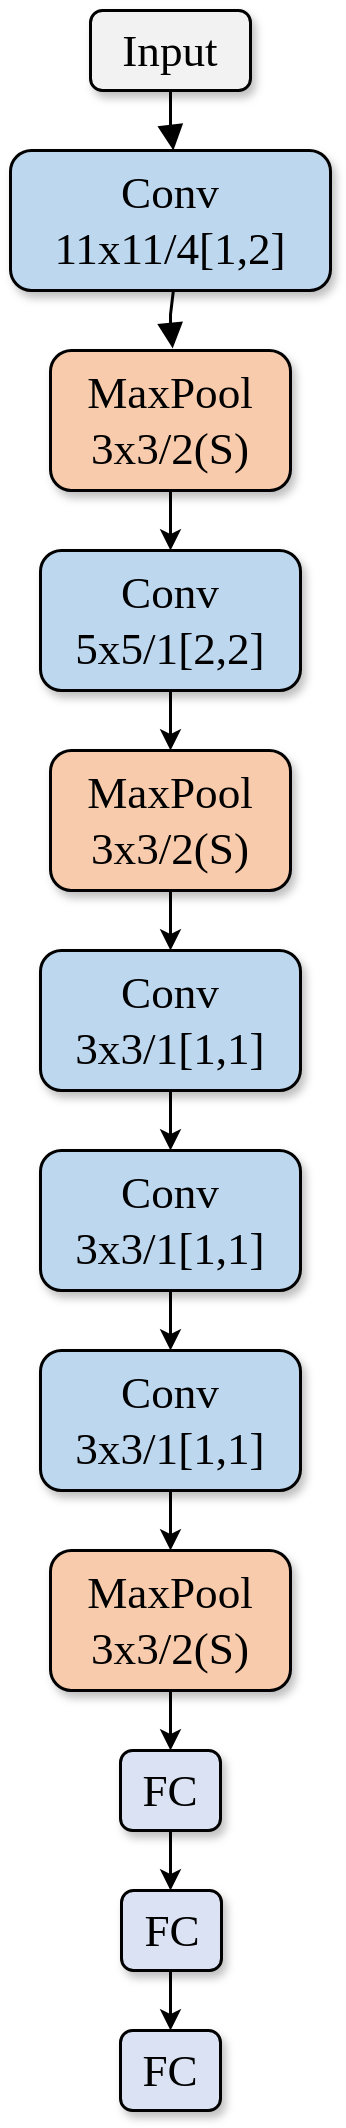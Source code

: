<mxfile version="22.0.8" type="device">
  <diagram id="C5RBs43oDa-KdzZeNtuy" name="Page-1">
    <mxGraphModel dx="2230" dy="1220" grid="1" gridSize="10" guides="1" tooltips="1" connect="1" arrows="1" fold="1" page="1" pageScale="1" pageWidth="827" pageHeight="1169" math="0" shadow="0">
      <root>
        <mxCell id="WIyWlLk6GJQsqaUBKTNV-0" />
        <mxCell id="WIyWlLk6GJQsqaUBKTNV-1" parent="WIyWlLk6GJQsqaUBKTNV-0" />
        <UserObject label="&lt;div style=&quot;font-size: 1px&quot;&gt;&lt;font style=&quot;font-size:22.58px;font-family:Microsoft JhengHei;color:#000000;direction:ltr;letter-spacing:0px;line-height:120%;opacity:1&quot;&gt;Input&lt;br/&gt;&lt;/font&gt;&lt;/div&gt;" tags="背景" id="fi-nx2x-pDgYpnmC0Qln-124">
          <mxCell style="verticalAlign=middle;align=center;overflow=width;vsdxID=1;fillColor=#f2f2f2;gradientColor=none;shape=label;strokeColor=default;shadow=1;labelBackgroundColor=none;rounded=1;html=1;whiteSpace=wrap;strokeWidth=1.5;flipV=1;" vertex="1" parent="WIyWlLk6GJQsqaUBKTNV-1">
            <mxGeometry x="360" y="30" width="80" height="40" as="geometry" />
          </mxCell>
        </UserObject>
        <UserObject label="&lt;div style=&quot;font-size: 1px&quot;&gt;&lt;font style=&quot;font-size:22.58px;font-family:Microsoft JhengHei;color:#000000;direction:ltr;letter-spacing:0px;line-height:120%;opacity:1&quot;&gt;Conv&lt;br&gt;11x11/4[1,2]&lt;br&gt;&lt;/font&gt;&lt;/div&gt;" tags="背景" id="fi-nx2x-pDgYpnmC0Qln-125">
          <mxCell style="verticalAlign=middle;align=center;overflow=width;vsdxID=2;fillColor=#bdd7ee;gradientColor=none;shape=label;strokeColor=default;shadow=1;labelBackgroundColor=none;rounded=1;html=1;whiteSpace=wrap;strokeWidth=1.5;flipV=1;" vertex="1" parent="WIyWlLk6GJQsqaUBKTNV-1">
            <mxGeometry x="320" y="100" width="160" height="70" as="geometry" />
          </mxCell>
        </UserObject>
        <mxCell id="fi-nx2x-pDgYpnmC0Qln-175" value="" style="edgeStyle=orthogonalEdgeStyle;rounded=0;orthogonalLoop=1;jettySize=auto;html=1;strokeWidth=1.5;noEdgeStyle=1;orthogonal=1;" edge="1" parent="WIyWlLk6GJQsqaUBKTNV-1" source="fi-nx2x-pDgYpnmC0Qln-126" target="fi-nx2x-pDgYpnmC0Qln-128">
          <mxGeometry relative="1" as="geometry">
            <Array as="points">
              <mxPoint x="400" y="282" />
              <mxPoint x="400" y="288" />
            </Array>
          </mxGeometry>
        </mxCell>
        <UserObject label="&lt;div style=&quot;font-size: 1px&quot;&gt;&lt;font style=&quot;font-size:22.58px;font-family:Microsoft JhengHei;color:#000000;direction:ltr;letter-spacing:0px;line-height:120%;opacity:1&quot;&gt;MaxPool&lt;br/&gt;3x3/2(S)&lt;br/&gt;&lt;/font&gt;&lt;/div&gt;" tags="背景" id="fi-nx2x-pDgYpnmC0Qln-126">
          <mxCell style="verticalAlign=middle;align=center;overflow=width;vsdxID=3;fillColor=#f7cbac;gradientColor=none;shape=label;strokeColor=default;shadow=1;labelBackgroundColor=none;rounded=1;html=1;whiteSpace=wrap;strokeWidth=1.5;flipV=1;" vertex="1" parent="WIyWlLk6GJQsqaUBKTNV-1">
            <mxGeometry x="340" y="200" width="120" height="70" as="geometry" />
          </mxCell>
        </UserObject>
        <mxCell id="fi-nx2x-pDgYpnmC0Qln-181" value="" style="edgeStyle=orthogonalEdgeStyle;rounded=0;orthogonalLoop=1;jettySize=auto;html=1;strokeWidth=1.5;noEdgeStyle=1;orthogonal=1;" edge="1" parent="WIyWlLk6GJQsqaUBKTNV-1" source="fi-nx2x-pDgYpnmC0Qln-128" target="fi-nx2x-pDgYpnmC0Qln-131">
          <mxGeometry relative="1" as="geometry">
            <Array as="points">
              <mxPoint x="400" y="382" />
              <mxPoint x="400" y="388" />
            </Array>
          </mxGeometry>
        </mxCell>
        <UserObject label="&lt;div style=&quot;font-size: 1px&quot;&gt;&lt;font style=&quot;font-size:22.58px;font-family:Microsoft JhengHei;color:#000000;direction:ltr;letter-spacing:0px;line-height:120%;opacity:1&quot;&gt;Conv&lt;br&gt;5x5/1[2,2]&lt;br&gt;&lt;/font&gt;&lt;/div&gt;" tags="背景" id="fi-nx2x-pDgYpnmC0Qln-128">
          <mxCell style="verticalAlign=middle;align=center;overflow=width;vsdxID=5;fillColor=#bdd7ee;gradientColor=none;shape=label;strokeColor=default;shadow=1;labelBackgroundColor=none;rounded=1;html=1;whiteSpace=wrap;strokeWidth=1.5;flipV=1;" vertex="1" parent="WIyWlLk6GJQsqaUBKTNV-1">
            <mxGeometry x="335" y="300" width="130" height="70" as="geometry" />
          </mxCell>
        </UserObject>
        <mxCell id="fi-nx2x-pDgYpnmC0Qln-188" value="" style="edgeStyle=orthogonalEdgeStyle;rounded=0;orthogonalLoop=1;jettySize=auto;html=1;strokeWidth=1.5;noEdgeStyle=1;orthogonal=1;" edge="1" parent="WIyWlLk6GJQsqaUBKTNV-1" source="fi-nx2x-pDgYpnmC0Qln-131" target="fi-nx2x-pDgYpnmC0Qln-182">
          <mxGeometry relative="1" as="geometry">
            <Array as="points">
              <mxPoint x="400" y="482" />
              <mxPoint x="400" y="488" />
            </Array>
          </mxGeometry>
        </mxCell>
        <UserObject label="&lt;div style=&quot;font-size: 1px&quot;&gt;&lt;font style=&quot;font-size:22.58px;font-family:Microsoft JhengHei;color:#000000;direction:ltr;letter-spacing:0px;line-height:120%;opacity:1&quot;&gt;MaxPool&lt;br/&gt;3x3/2(S)&lt;br/&gt;&lt;/font&gt;&lt;/div&gt;" tags="背景" id="fi-nx2x-pDgYpnmC0Qln-131">
          <mxCell style="verticalAlign=middle;align=center;overflow=width;vsdxID=8;fillColor=#f7cbac;gradientColor=none;shape=label;strokeColor=default;shadow=1;labelBackgroundColor=none;rounded=1;html=1;whiteSpace=wrap;strokeWidth=1.5;flipV=1;" vertex="1" parent="WIyWlLk6GJQsqaUBKTNV-1">
            <mxGeometry x="340" y="400" width="120" height="70" as="geometry" />
          </mxCell>
        </UserObject>
        <UserObject label="&lt;div style=&quot;font-size: 1px&quot;&gt;&lt;font style=&quot;font-size:22.58px;font-family:Microsoft JhengHei;color:#000000;direction:ltr;letter-spacing:0px;line-height:120%;opacity:1&quot;&gt;FC&lt;br/&gt;&lt;/font&gt;&lt;/div&gt;" tags="背景" id="fi-nx2x-pDgYpnmC0Qln-144">
          <mxCell style="verticalAlign=middle;align=center;overflow=width;vsdxID=119;fillColor=#dae2f3;gradientColor=none;shape=label;strokeColor=default;shadow=1;labelBackgroundColor=none;rounded=1;html=1;whiteSpace=wrap;strokeWidth=1.5;flipV=1;" vertex="1" parent="WIyWlLk6GJQsqaUBKTNV-1">
            <mxGeometry x="375" y="1040" width="50" height="40" as="geometry" />
          </mxCell>
        </UserObject>
        <UserObject label="" tags="連接器" id="fi-nx2x-pDgYpnmC0Qln-150">
          <mxCell style="vsdxID=123;edgeStyle=none;startArrow=none;endArrow=block;startSize=9;endSize=9;strokeColor=default;spacingTop=0;spacingBottom=0;spacingLeft=0;spacingRight=0;verticalAlign=middle;html=1;labelBackgroundColor=#ffffff;rounded=0;exitX=0.509;exitY=0;exitDx=0;exitDy=0;exitPerimeter=0;entryX=0.509;entryY=1.015;entryDx=0;entryDy=0;entryPerimeter=0;strokeWidth=1.5;noEdgeStyle=1;orthogonal=1;" edge="1" parent="WIyWlLk6GJQsqaUBKTNV-1" source="fi-nx2x-pDgYpnmC0Qln-125" target="fi-nx2x-pDgYpnmC0Qln-126">
            <mxGeometry relative="1" as="geometry">
              <mxPoint x="10" as="offset" />
              <Array as="points">
                <mxPoint x="400" y="182" />
                <mxPoint x="400" y="188" />
              </Array>
            </mxGeometry>
          </mxCell>
        </UserObject>
        <UserObject label="" tags="連接器" id="fi-nx2x-pDgYpnmC0Qln-151">
          <mxCell style="vsdxID=122;edgeStyle=none;startArrow=none;endArrow=block;startSize=9;endSize=9;strokeColor=default;spacingTop=0;spacingBottom=0;spacingLeft=0;spacingRight=0;verticalAlign=middle;html=1;labelBackgroundColor=#ffffff;rounded=0;exitX=0.5;exitY=0;exitDx=0;exitDy=0;exitPerimeter=0;entryX=0.509;entryY=1;entryDx=0;entryDy=0;entryPerimeter=0;strokeWidth=1.5;noEdgeStyle=1;orthogonal=1;" edge="1" parent="WIyWlLk6GJQsqaUBKTNV-1" source="fi-nx2x-pDgYpnmC0Qln-124" target="fi-nx2x-pDgYpnmC0Qln-125">
            <mxGeometry relative="1" as="geometry">
              <mxPoint x="10" as="offset" />
              <Array as="points">
                <mxPoint x="400" y="82" />
                <mxPoint x="400" y="88" />
              </Array>
            </mxGeometry>
          </mxCell>
        </UserObject>
        <mxCell id="fi-nx2x-pDgYpnmC0Qln-189" value="" style="edgeStyle=orthogonalEdgeStyle;rounded=0;orthogonalLoop=1;jettySize=auto;html=1;strokeWidth=1.5;noEdgeStyle=1;orthogonal=1;" edge="1" parent="WIyWlLk6GJQsqaUBKTNV-1" source="fi-nx2x-pDgYpnmC0Qln-182" target="fi-nx2x-pDgYpnmC0Qln-183">
          <mxGeometry relative="1" as="geometry">
            <Array as="points">
              <mxPoint x="400" y="582" />
              <mxPoint x="400" y="588" />
            </Array>
          </mxGeometry>
        </mxCell>
        <UserObject label="&lt;div style=&quot;font-size: 1px&quot;&gt;&lt;font style=&quot;font-size:22.58px;font-family:Microsoft JhengHei;color:#000000;direction:ltr;letter-spacing:0px;line-height:120%;opacity:1&quot;&gt;Conv&lt;br&gt;3x3/1[1,1]&lt;br&gt;&lt;/font&gt;&lt;/div&gt;" tags="背景" id="fi-nx2x-pDgYpnmC0Qln-182">
          <mxCell style="verticalAlign=middle;align=center;overflow=width;vsdxID=2;fillColor=#bdd7ee;gradientColor=none;shape=label;strokeColor=default;shadow=1;labelBackgroundColor=none;rounded=1;html=1;whiteSpace=wrap;strokeWidth=1.5;flipV=1;" vertex="1" parent="WIyWlLk6GJQsqaUBKTNV-1">
            <mxGeometry x="335" y="500" width="130" height="70" as="geometry" />
          </mxCell>
        </UserObject>
        <mxCell id="fi-nx2x-pDgYpnmC0Qln-190" value="" style="edgeStyle=orthogonalEdgeStyle;rounded=0;orthogonalLoop=1;jettySize=auto;html=1;strokeWidth=1.5;noEdgeStyle=1;orthogonal=1;" edge="1" parent="WIyWlLk6GJQsqaUBKTNV-1" source="fi-nx2x-pDgYpnmC0Qln-183" target="fi-nx2x-pDgYpnmC0Qln-184">
          <mxGeometry relative="1" as="geometry">
            <Array as="points">
              <mxPoint x="400" y="682" />
              <mxPoint x="400" y="688" />
            </Array>
          </mxGeometry>
        </mxCell>
        <UserObject label="&lt;div style=&quot;font-size: 1px&quot;&gt;&lt;font style=&quot;font-size:22.58px;font-family:Microsoft JhengHei;color:#000000;direction:ltr;letter-spacing:0px;line-height:120%;opacity:1&quot;&gt;Conv&lt;br style=&quot;border-color: var(--border-color);&quot;&gt;3x3/1[1,1]&lt;br&gt;&lt;/font&gt;&lt;/div&gt;" tags="背景" id="fi-nx2x-pDgYpnmC0Qln-183">
          <mxCell style="verticalAlign=middle;align=center;overflow=width;vsdxID=2;fillColor=#bdd7ee;gradientColor=none;shape=label;strokeColor=default;shadow=1;labelBackgroundColor=none;rounded=1;html=1;whiteSpace=wrap;strokeWidth=1.5;flipV=1;" vertex="1" parent="WIyWlLk6GJQsqaUBKTNV-1">
            <mxGeometry x="335" y="600" width="130" height="70" as="geometry" />
          </mxCell>
        </UserObject>
        <mxCell id="fi-nx2x-pDgYpnmC0Qln-191" value="" style="edgeStyle=orthogonalEdgeStyle;rounded=0;orthogonalLoop=1;jettySize=auto;html=1;strokeWidth=1.5;noEdgeStyle=1;orthogonal=1;" edge="1" parent="WIyWlLk6GJQsqaUBKTNV-1" source="fi-nx2x-pDgYpnmC0Qln-184" target="fi-nx2x-pDgYpnmC0Qln-185">
          <mxGeometry relative="1" as="geometry">
            <Array as="points">
              <mxPoint x="400" y="782" />
              <mxPoint x="400" y="788" />
            </Array>
          </mxGeometry>
        </mxCell>
        <UserObject label="&lt;div style=&quot;font-size: 1px&quot;&gt;&lt;font style=&quot;font-size:22.58px;font-family:Microsoft JhengHei;color:#000000;direction:ltr;letter-spacing:0px;line-height:120%;opacity:1&quot;&gt;Conv&lt;br style=&quot;border-color: var(--border-color);&quot;&gt;3x3/1[1,1]&lt;br&gt;&lt;/font&gt;&lt;/div&gt;" tags="背景" id="fi-nx2x-pDgYpnmC0Qln-184">
          <mxCell style="verticalAlign=middle;align=center;overflow=width;vsdxID=2;fillColor=#bdd7ee;gradientColor=none;shape=label;strokeColor=default;shadow=1;labelBackgroundColor=none;rounded=1;html=1;whiteSpace=wrap;strokeWidth=1.5;flipV=1;" vertex="1" parent="WIyWlLk6GJQsqaUBKTNV-1">
            <mxGeometry x="335" y="700" width="130" height="70" as="geometry" />
          </mxCell>
        </UserObject>
        <mxCell id="fi-nx2x-pDgYpnmC0Qln-192" value="" style="edgeStyle=orthogonalEdgeStyle;rounded=0;orthogonalLoop=1;jettySize=auto;html=1;strokeWidth=1.5;noEdgeStyle=1;orthogonal=1;" edge="1" parent="WIyWlLk6GJQsqaUBKTNV-1" source="fi-nx2x-pDgYpnmC0Qln-185" target="fi-nx2x-pDgYpnmC0Qln-187">
          <mxGeometry relative="1" as="geometry">
            <Array as="points">
              <mxPoint x="400" y="882" />
              <mxPoint x="400" y="888" />
            </Array>
          </mxGeometry>
        </mxCell>
        <UserObject label="&lt;div style=&quot;font-size: 1px&quot;&gt;&lt;font style=&quot;font-size:22.58px;font-family:Microsoft JhengHei;color:#000000;direction:ltr;letter-spacing:0px;line-height:120%;opacity:1&quot;&gt;MaxPool&lt;br/&gt;3x3/2(S)&lt;br/&gt;&lt;/font&gt;&lt;/div&gt;" tags="背景" id="fi-nx2x-pDgYpnmC0Qln-185">
          <mxCell style="verticalAlign=middle;align=center;overflow=width;vsdxID=8;fillColor=#f7cbac;gradientColor=none;shape=label;strokeColor=default;shadow=1;labelBackgroundColor=none;rounded=1;html=1;whiteSpace=wrap;strokeWidth=1.5;flipV=1;" vertex="1" parent="WIyWlLk6GJQsqaUBKTNV-1">
            <mxGeometry x="340" y="800" width="120" height="70" as="geometry" />
          </mxCell>
        </UserObject>
        <mxCell id="fi-nx2x-pDgYpnmC0Qln-194" value="" style="edgeStyle=orthogonalEdgeStyle;rounded=0;orthogonalLoop=1;jettySize=auto;html=1;strokeWidth=1.5;noEdgeStyle=1;orthogonal=1;" edge="1" parent="WIyWlLk6GJQsqaUBKTNV-1" source="fi-nx2x-pDgYpnmC0Qln-186" target="fi-nx2x-pDgYpnmC0Qln-144">
          <mxGeometry relative="1" as="geometry">
            <Array as="points">
              <mxPoint x="400" y="1022" />
              <mxPoint x="400" y="1028" />
            </Array>
          </mxGeometry>
        </mxCell>
        <UserObject label="&lt;div style=&quot;font-size: 1px&quot;&gt;&lt;font style=&quot;font-size:22.58px;font-family:Microsoft JhengHei;color:#000000;direction:ltr;letter-spacing:0px;line-height:120%;opacity:1&quot;&gt;FC&lt;br/&gt;&lt;/font&gt;&lt;/div&gt;" tags="背景" id="fi-nx2x-pDgYpnmC0Qln-186">
          <mxCell style="verticalAlign=middle;align=center;overflow=width;vsdxID=119;fillColor=#dae2f3;gradientColor=none;shape=label;strokeColor=default;shadow=1;labelBackgroundColor=none;rounded=1;html=1;whiteSpace=wrap;strokeWidth=1.5;flipV=1;" vertex="1" parent="WIyWlLk6GJQsqaUBKTNV-1">
            <mxGeometry x="375.5" y="970" width="50" height="40" as="geometry" />
          </mxCell>
        </UserObject>
        <mxCell id="fi-nx2x-pDgYpnmC0Qln-193" value="" style="edgeStyle=orthogonalEdgeStyle;rounded=0;orthogonalLoop=1;jettySize=auto;html=1;strokeWidth=1.5;noEdgeStyle=1;orthogonal=1;" edge="1" parent="WIyWlLk6GJQsqaUBKTNV-1" source="fi-nx2x-pDgYpnmC0Qln-187" target="fi-nx2x-pDgYpnmC0Qln-186">
          <mxGeometry relative="1" as="geometry">
            <Array as="points">
              <mxPoint x="400" y="952" />
              <mxPoint x="400" y="958" />
            </Array>
          </mxGeometry>
        </mxCell>
        <UserObject label="&lt;div style=&quot;font-size: 1px&quot;&gt;&lt;font style=&quot;font-size:22.58px;font-family:Microsoft JhengHei;color:#000000;direction:ltr;letter-spacing:0px;line-height:120%;opacity:1&quot;&gt;FC&lt;br/&gt;&lt;/font&gt;&lt;/div&gt;" tags="背景" id="fi-nx2x-pDgYpnmC0Qln-187">
          <mxCell style="verticalAlign=middle;align=center;overflow=width;vsdxID=119;fillColor=#dae2f3;gradientColor=none;shape=label;strokeColor=default;shadow=1;labelBackgroundColor=none;rounded=1;html=1;whiteSpace=wrap;strokeWidth=1.5;flipV=1;" vertex="1" parent="WIyWlLk6GJQsqaUBKTNV-1">
            <mxGeometry x="375" y="900" width="50" height="40" as="geometry" />
          </mxCell>
        </UserObject>
      </root>
    </mxGraphModel>
  </diagram>
</mxfile>
